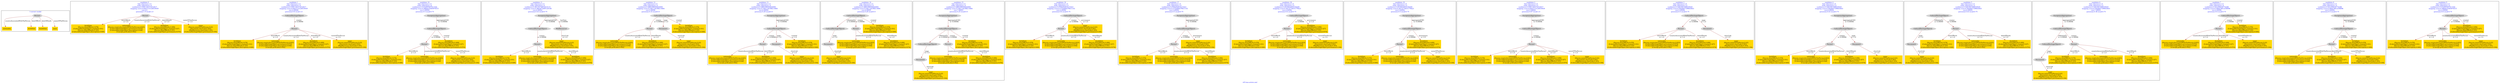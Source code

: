 digraph n0 {
fontcolor="blue"
remincross="true"
label="s03-ima-artists.xml"
subgraph cluster_0 {
label="1-correct model"
n2[style="filled",color="white",fillcolor="lightgray",label="Person1"];
n3[shape="plaintext",style="filled",fillcolor="gold",label="nationality"];
n4[shape="plaintext",style="filled",fillcolor="gold",label="birthDate"];
n5[shape="plaintext",style="filled",fillcolor="gold",label="deathDate"];
n6[shape="plaintext",style="filled",fillcolor="gold",label="name"];
}
subgraph cluster_1 {
label="candidate 0\nlink coherence:1.0\nnode coherence:1.0\nconfidence:0.5581145372032817\nmapping score:0.6443715124010939\ncost:4.0\n-precision:1.0-recall:1.0"
n8[style="filled",color="white",fillcolor="lightgray",label="Person1"];
n9[shape="plaintext",style="filled",fillcolor="gold",label="birthDate\n[Person,dateOfBirth,0.478]\n[CulturalHeritageObject,created,0.331]\n[Person,dateOfDeath,0.143]\n[CulturalHeritageObject,description,0.049]"];
n10[shape="plaintext",style="filled",fillcolor="gold",label="nationality\n[Person,countryAssociatedWithThePerson,0.825]\n[CulturalHeritageObject,provenance,0.074]\n[CulturalHeritageObject,description,0.058]\n[Concept,prefLabel,0.042]"];
n11[shape="plaintext",style="filled",fillcolor="gold",label="deathDate\n[Person,dateOfDeath,0.499]\n[CulturalHeritageObject,created,0.327]\n[Person,dateOfBirth,0.101]\n[CulturalHeritageObject,provenance,0.074]"];
n12[shape="plaintext",style="filled",fillcolor="gold",label="name\n[Person,nameOfThePerson,0.43]\n[Document,classLink,0.303]\n[WebResource,classLink,0.163]\n[CulturalHeritageObject,provenance,0.104]"];
}
subgraph cluster_2 {
label="candidate 1\nlink coherence:1.0\nnode coherence:1.0\nconfidence:0.5581145372032817\nmapping score:0.6443715124010939\ncost:4.99996\n-precision:0.8-recall:1.0"
n14[style="filled",color="white",fillcolor="lightgray",label="CulturalHeritageObject1"];
n15[style="filled",color="white",fillcolor="lightgray",label="Person1"];
n16[shape="plaintext",style="filled",fillcolor="gold",label="birthDate\n[Person,dateOfBirth,0.478]\n[CulturalHeritageObject,created,0.331]\n[Person,dateOfDeath,0.143]\n[CulturalHeritageObject,description,0.049]"];
n17[shape="plaintext",style="filled",fillcolor="gold",label="nationality\n[Person,countryAssociatedWithThePerson,0.825]\n[CulturalHeritageObject,provenance,0.074]\n[CulturalHeritageObject,description,0.058]\n[Concept,prefLabel,0.042]"];
n18[shape="plaintext",style="filled",fillcolor="gold",label="deathDate\n[Person,dateOfDeath,0.499]\n[CulturalHeritageObject,created,0.327]\n[Person,dateOfBirth,0.101]\n[CulturalHeritageObject,provenance,0.074]"];
n19[shape="plaintext",style="filled",fillcolor="gold",label="name\n[Person,nameOfThePerson,0.43]\n[Document,classLink,0.303]\n[WebResource,classLink,0.163]\n[CulturalHeritageObject,provenance,0.104]"];
}
subgraph cluster_3 {
label="candidate 10\nlink coherence:1.0\nnode coherence:1.0\nconfidence:0.5152097697911544\nmapping score:0.5884032565970515\ncost:5.99994\n-precision:0.5-recall:0.75"
n21[style="filled",color="white",fillcolor="lightgray",label="CulturalHeritageObject1"];
n22[style="filled",color="white",fillcolor="lightgray",label="Person1"];
n23[style="filled",color="white",fillcolor="lightgray",label="EuropeanaAggregation1"];
n24[shape="plaintext",style="filled",fillcolor="gold",label="birthDate\n[Person,dateOfBirth,0.478]\n[CulturalHeritageObject,created,0.331]\n[Person,dateOfDeath,0.143]\n[CulturalHeritageObject,description,0.049]"];
n25[shape="plaintext",style="filled",fillcolor="gold",label="deathDate\n[Person,dateOfDeath,0.499]\n[CulturalHeritageObject,created,0.327]\n[Person,dateOfBirth,0.101]\n[CulturalHeritageObject,provenance,0.074]"];
n26[shape="plaintext",style="filled",fillcolor="gold",label="nationality\n[Person,countryAssociatedWithThePerson,0.825]\n[CulturalHeritageObject,provenance,0.074]\n[CulturalHeritageObject,description,0.058]\n[Concept,prefLabel,0.042]"];
n27[shape="plaintext",style="filled",fillcolor="gold",label="name\n[Person,nameOfThePerson,0.43]\n[Document,classLink,0.303]\n[WebResource,classLink,0.163]\n[CulturalHeritageObject,provenance,0.104]"];
}
subgraph cluster_4 {
label="candidate 11\nlink coherence:1.0\nnode coherence:1.0\nconfidence:0.49119174853610115\nmapping score:0.5803972495120338\ncost:6.99992\n-precision:0.43-recall:0.75"
n29[style="filled",color="white",fillcolor="lightgray",label="CulturalHeritageObject1"];
n30[style="filled",color="white",fillcolor="lightgray",label="Person1"];
n31[style="filled",color="white",fillcolor="lightgray",label="EuropeanaAggregation1"];
n32[style="filled",color="white",fillcolor="lightgray",label="WebResource1"];
n33[shape="plaintext",style="filled",fillcolor="gold",label="birthDate\n[Person,dateOfBirth,0.478]\n[CulturalHeritageObject,created,0.331]\n[Person,dateOfDeath,0.143]\n[CulturalHeritageObject,description,0.049]"];
n34[shape="plaintext",style="filled",fillcolor="gold",label="name\n[Person,nameOfThePerson,0.43]\n[Document,classLink,0.303]\n[WebResource,classLink,0.163]\n[CulturalHeritageObject,provenance,0.104]"];
n35[shape="plaintext",style="filled",fillcolor="gold",label="nationality\n[Person,countryAssociatedWithThePerson,0.825]\n[CulturalHeritageObject,provenance,0.074]\n[CulturalHeritageObject,description,0.058]\n[Concept,prefLabel,0.042]"];
n36[shape="plaintext",style="filled",fillcolor="gold",label="deathDate\n[Person,dateOfDeath,0.499]\n[CulturalHeritageObject,created,0.327]\n[Person,dateOfBirth,0.101]\n[CulturalHeritageObject,provenance,0.074]"];
}
subgraph cluster_5 {
label="candidate 12\nlink coherence:1.0\nnode coherence:1.0\nconfidence:0.4893390594640991\nmapping score:0.5381130198213664\ncost:5.99996\n-precision:0.33-recall:0.5"
n38[style="filled",color="white",fillcolor="lightgray",label="CulturalHeritageObject1"];
n39[style="filled",color="white",fillcolor="lightgray",label="Person1"];
n40[style="filled",color="white",fillcolor="lightgray",label="Document1"];
n41[shape="plaintext",style="filled",fillcolor="gold",label="birthDate\n[Person,dateOfBirth,0.478]\n[CulturalHeritageObject,created,0.331]\n[Person,dateOfDeath,0.143]\n[CulturalHeritageObject,description,0.049]"];
n42[shape="plaintext",style="filled",fillcolor="gold",label="nationality\n[Person,countryAssociatedWithThePerson,0.825]\n[CulturalHeritageObject,provenance,0.074]\n[CulturalHeritageObject,description,0.058]\n[Concept,prefLabel,0.042]"];
n43[shape="plaintext",style="filled",fillcolor="gold",label="deathDate\n[Person,dateOfDeath,0.499]\n[CulturalHeritageObject,created,0.327]\n[Person,dateOfBirth,0.101]\n[CulturalHeritageObject,provenance,0.074]"];
n44[shape="plaintext",style="filled",fillcolor="gold",label="name\n[Person,nameOfThePerson,0.43]\n[Document,classLink,0.303]\n[WebResource,classLink,0.163]\n[CulturalHeritageObject,provenance,0.104]"];
}
subgraph cluster_6 {
label="candidate 13\nlink coherence:1.0\nnode coherence:1.0\nconfidence:0.4893390594640991\nmapping score:0.5381130198213664\ncost:6.99994\n-precision:0.29-recall:0.5"
n46[style="filled",color="white",fillcolor="lightgray",label="CulturalHeritageObject1"];
n47[style="filled",color="white",fillcolor="lightgray",label="Person1"];
n48[style="filled",color="white",fillcolor="lightgray",label="Document1"];
n49[style="filled",color="white",fillcolor="lightgray",label="EuropeanaAggregation1"];
n50[shape="plaintext",style="filled",fillcolor="gold",label="birthDate\n[Person,dateOfBirth,0.478]\n[CulturalHeritageObject,created,0.331]\n[Person,dateOfDeath,0.143]\n[CulturalHeritageObject,description,0.049]"];
n51[shape="plaintext",style="filled",fillcolor="gold",label="nationality\n[Person,countryAssociatedWithThePerson,0.825]\n[CulturalHeritageObject,provenance,0.074]\n[CulturalHeritageObject,description,0.058]\n[Concept,prefLabel,0.042]"];
n52[shape="plaintext",style="filled",fillcolor="gold",label="deathDate\n[Person,dateOfDeath,0.499]\n[CulturalHeritageObject,created,0.327]\n[Person,dateOfBirth,0.101]\n[CulturalHeritageObject,provenance,0.074]"];
n53[shape="plaintext",style="filled",fillcolor="gold",label="name\n[Person,nameOfThePerson,0.43]\n[Document,classLink,0.303]\n[WebResource,classLink,0.163]\n[CulturalHeritageObject,provenance,0.104]"];
}
subgraph cluster_7 {
label="candidate 14\nlink coherence:1.0\nnode coherence:1.0\nconfidence:0.4893390594640991\nmapping score:0.5381130198213664\ncost:6.99995\n-precision:0.29-recall:0.5"
n55[style="filled",color="white",fillcolor="lightgray",label="CulturalHeritageObject1"];
n56[style="filled",color="white",fillcolor="lightgray",label="CulturalHeritageObject2"];
n57[style="filled",color="white",fillcolor="lightgray",label="Person1"];
n58[style="filled",color="white",fillcolor="lightgray",label="Document2"];
n59[shape="plaintext",style="filled",fillcolor="gold",label="birthDate\n[Person,dateOfBirth,0.478]\n[CulturalHeritageObject,created,0.331]\n[Person,dateOfDeath,0.143]\n[CulturalHeritageObject,description,0.049]"];
n60[shape="plaintext",style="filled",fillcolor="gold",label="nationality\n[Person,countryAssociatedWithThePerson,0.825]\n[CulturalHeritageObject,provenance,0.074]\n[CulturalHeritageObject,description,0.058]\n[Concept,prefLabel,0.042]"];
n61[shape="plaintext",style="filled",fillcolor="gold",label="name\n[Person,nameOfThePerson,0.43]\n[Document,classLink,0.303]\n[WebResource,classLink,0.163]\n[CulturalHeritageObject,provenance,0.104]"];
n62[shape="plaintext",style="filled",fillcolor="gold",label="deathDate\n[Person,dateOfDeath,0.499]\n[CulturalHeritageObject,created,0.327]\n[Person,dateOfBirth,0.101]\n[CulturalHeritageObject,provenance,0.074]"];
}
subgraph cluster_8 {
label="candidate 15\nlink coherence:1.0\nnode coherence:1.0\nconfidence:0.4893390594640991\nmapping score:0.5381130198213664\ncost:7.99993\n-precision:0.25-recall:0.5"
n64[style="filled",color="white",fillcolor="lightgray",label="CulturalHeritageObject1"];
n65[style="filled",color="white",fillcolor="lightgray",label="CulturalHeritageObject2"];
n66[style="filled",color="white",fillcolor="lightgray",label="Person1"];
n67[style="filled",color="white",fillcolor="lightgray",label="Document2"];
n68[style="filled",color="white",fillcolor="lightgray",label="EuropeanaAggregation1"];
n69[shape="plaintext",style="filled",fillcolor="gold",label="birthDate\n[Person,dateOfBirth,0.478]\n[CulturalHeritageObject,created,0.331]\n[Person,dateOfDeath,0.143]\n[CulturalHeritageObject,description,0.049]"];
n70[shape="plaintext",style="filled",fillcolor="gold",label="nationality\n[Person,countryAssociatedWithThePerson,0.825]\n[CulturalHeritageObject,provenance,0.074]\n[CulturalHeritageObject,description,0.058]\n[Concept,prefLabel,0.042]"];
n71[shape="plaintext",style="filled",fillcolor="gold",label="name\n[Person,nameOfThePerson,0.43]\n[Document,classLink,0.303]\n[WebResource,classLink,0.163]\n[CulturalHeritageObject,provenance,0.104]"];
n72[shape="plaintext",style="filled",fillcolor="gold",label="deathDate\n[Person,dateOfDeath,0.499]\n[CulturalHeritageObject,created,0.327]\n[Person,dateOfBirth,0.101]\n[CulturalHeritageObject,provenance,0.074]"];
}
subgraph cluster_9 {
label="candidate 16\nlink coherence:1.0\nnode coherence:1.0\nconfidence:0.4765252835233421\nmapping score:0.5755084278411141\ncost:4.99996\n-precision:0.6-recall:0.75"
n74[style="filled",color="white",fillcolor="lightgray",label="CulturalHeritageObject1"];
n75[style="filled",color="white",fillcolor="lightgray",label="Person1"];
n76[shape="plaintext",style="filled",fillcolor="gold",label="birthDate\n[Person,dateOfBirth,0.478]\n[CulturalHeritageObject,created,0.331]\n[Person,dateOfDeath,0.143]\n[CulturalHeritageObject,description,0.049]"];
n77[shape="plaintext",style="filled",fillcolor="gold",label="name\n[Person,nameOfThePerson,0.43]\n[Document,classLink,0.303]\n[WebResource,classLink,0.163]\n[CulturalHeritageObject,provenance,0.104]"];
n78[shape="plaintext",style="filled",fillcolor="gold",label="nationality\n[Person,countryAssociatedWithThePerson,0.825]\n[CulturalHeritageObject,provenance,0.074]\n[CulturalHeritageObject,description,0.058]\n[Concept,prefLabel,0.042]"];
n79[shape="plaintext",style="filled",fillcolor="gold",label="deathDate\n[Person,dateOfDeath,0.499]\n[CulturalHeritageObject,created,0.327]\n[Person,dateOfBirth,0.101]\n[CulturalHeritageObject,provenance,0.074]"];
}
subgraph cluster_10 {
label="candidate 17\nlink coherence:1.0\nnode coherence:1.0\nconfidence:0.4765252835233421\nmapping score:0.5755084278411141\ncost:5.99994\n-precision:0.5-recall:0.75"
n81[style="filled",color="white",fillcolor="lightgray",label="CulturalHeritageObject1"];
n82[style="filled",color="white",fillcolor="lightgray",label="Person1"];
n83[style="filled",color="white",fillcolor="lightgray",label="EuropeanaAggregation1"];
n84[shape="plaintext",style="filled",fillcolor="gold",label="birthDate\n[Person,dateOfBirth,0.478]\n[CulturalHeritageObject,created,0.331]\n[Person,dateOfDeath,0.143]\n[CulturalHeritageObject,description,0.049]"];
n85[shape="plaintext",style="filled",fillcolor="gold",label="name\n[Person,nameOfThePerson,0.43]\n[Document,classLink,0.303]\n[WebResource,classLink,0.163]\n[CulturalHeritageObject,provenance,0.104]"];
n86[shape="plaintext",style="filled",fillcolor="gold",label="nationality\n[Person,countryAssociatedWithThePerson,0.825]\n[CulturalHeritageObject,provenance,0.074]\n[CulturalHeritageObject,description,0.058]\n[Concept,prefLabel,0.042]"];
n87[shape="plaintext",style="filled",fillcolor="gold",label="deathDate\n[Person,dateOfDeath,0.499]\n[CulturalHeritageObject,created,0.327]\n[Person,dateOfBirth,0.101]\n[CulturalHeritageObject,provenance,0.074]"];
}
subgraph cluster_11 {
label="candidate 18\nlink coherence:1.0\nnode coherence:1.0\nconfidence:0.4519522093538269\nmapping score:0.5673174031179423\ncost:4.99996\n-precision:0.6-recall:0.75"
n89[style="filled",color="white",fillcolor="lightgray",label="CulturalHeritageObject1"];
n90[style="filled",color="white",fillcolor="lightgray",label="Person1"];
n91[shape="plaintext",style="filled",fillcolor="gold",label="birthDate\n[Person,dateOfBirth,0.478]\n[CulturalHeritageObject,created,0.331]\n[Person,dateOfDeath,0.143]\n[CulturalHeritageObject,description,0.049]"];
n92[shape="plaintext",style="filled",fillcolor="gold",label="deathDate\n[Person,dateOfDeath,0.499]\n[CulturalHeritageObject,created,0.327]\n[Person,dateOfBirth,0.101]\n[CulturalHeritageObject,provenance,0.074]"];
n93[shape="plaintext",style="filled",fillcolor="gold",label="nationality\n[Person,countryAssociatedWithThePerson,0.825]\n[CulturalHeritageObject,provenance,0.074]\n[CulturalHeritageObject,description,0.058]\n[Concept,prefLabel,0.042]"];
n94[shape="plaintext",style="filled",fillcolor="gold",label="name\n[Person,nameOfThePerson,0.43]\n[Document,classLink,0.303]\n[WebResource,classLink,0.163]\n[CulturalHeritageObject,provenance,0.104]"];
}
subgraph cluster_12 {
label="candidate 19\nlink coherence:1.0\nnode coherence:1.0\nconfidence:0.4519522093538269\nmapping score:0.5673174031179423\ncost:5.99994\n-precision:0.5-recall:0.75"
n96[style="filled",color="white",fillcolor="lightgray",label="CulturalHeritageObject1"];
n97[style="filled",color="white",fillcolor="lightgray",label="Person1"];
n98[style="filled",color="white",fillcolor="lightgray",label="EuropeanaAggregation1"];
n99[shape="plaintext",style="filled",fillcolor="gold",label="birthDate\n[Person,dateOfBirth,0.478]\n[CulturalHeritageObject,created,0.331]\n[Person,dateOfDeath,0.143]\n[CulturalHeritageObject,description,0.049]"];
n100[shape="plaintext",style="filled",fillcolor="gold",label="deathDate\n[Person,dateOfDeath,0.499]\n[CulturalHeritageObject,created,0.327]\n[Person,dateOfBirth,0.101]\n[CulturalHeritageObject,provenance,0.074]"];
n101[shape="plaintext",style="filled",fillcolor="gold",label="nationality\n[Person,countryAssociatedWithThePerson,0.825]\n[CulturalHeritageObject,provenance,0.074]\n[CulturalHeritageObject,description,0.058]\n[Concept,prefLabel,0.042]"];
n102[shape="plaintext",style="filled",fillcolor="gold",label="name\n[Person,nameOfThePerson,0.43]\n[Document,classLink,0.303]\n[WebResource,classLink,0.163]\n[CulturalHeritageObject,provenance,0.104]"];
}
subgraph cluster_13 {
label="candidate 2\nlink coherence:1.0\nnode coherence:1.0\nconfidence:0.5581145372032817\nmapping score:0.6443715124010939\ncost:5.99994\n-precision:0.67-recall:1.0"
n104[style="filled",color="white",fillcolor="lightgray",label="CulturalHeritageObject1"];
n105[style="filled",color="white",fillcolor="lightgray",label="Person1"];
n106[style="filled",color="white",fillcolor="lightgray",label="EuropeanaAggregation1"];
n107[shape="plaintext",style="filled",fillcolor="gold",label="birthDate\n[Person,dateOfBirth,0.478]\n[CulturalHeritageObject,created,0.331]\n[Person,dateOfDeath,0.143]\n[CulturalHeritageObject,description,0.049]"];
n108[shape="plaintext",style="filled",fillcolor="gold",label="nationality\n[Person,countryAssociatedWithThePerson,0.825]\n[CulturalHeritageObject,provenance,0.074]\n[CulturalHeritageObject,description,0.058]\n[Concept,prefLabel,0.042]"];
n109[shape="plaintext",style="filled",fillcolor="gold",label="deathDate\n[Person,dateOfDeath,0.499]\n[CulturalHeritageObject,created,0.327]\n[Person,dateOfBirth,0.101]\n[CulturalHeritageObject,provenance,0.074]"];
n110[shape="plaintext",style="filled",fillcolor="gold",label="name\n[Person,nameOfThePerson,0.43]\n[Document,classLink,0.303]\n[WebResource,classLink,0.163]\n[CulturalHeritageObject,provenance,0.104]"];
}
subgraph cluster_14 {
label="candidate 3\nlink coherence:1.0\nnode coherence:1.0\nconfidence:0.5261941598930929\nmapping score:0.5920647199643643\ncost:5.99996\n-precision:0.5-recall:0.75"
n112[style="filled",color="white",fillcolor="lightgray",label="CulturalHeritageObject1"];
n113[style="filled",color="white",fillcolor="lightgray",label="Person1"];
n114[style="filled",color="white",fillcolor="lightgray",label="Document1"];
n115[shape="plaintext",style="filled",fillcolor="gold",label="birthDate\n[Person,dateOfBirth,0.478]\n[CulturalHeritageObject,created,0.331]\n[Person,dateOfDeath,0.143]\n[CulturalHeritageObject,description,0.049]"];
n116[shape="plaintext",style="filled",fillcolor="gold",label="nationality\n[Person,countryAssociatedWithThePerson,0.825]\n[CulturalHeritageObject,provenance,0.074]\n[CulturalHeritageObject,description,0.058]\n[Concept,prefLabel,0.042]"];
n117[shape="plaintext",style="filled",fillcolor="gold",label="deathDate\n[Person,dateOfDeath,0.499]\n[CulturalHeritageObject,created,0.327]\n[Person,dateOfBirth,0.101]\n[CulturalHeritageObject,provenance,0.074]"];
n118[shape="plaintext",style="filled",fillcolor="gold",label="name\n[Person,nameOfThePerson,0.43]\n[Document,classLink,0.303]\n[WebResource,classLink,0.163]\n[CulturalHeritageObject,provenance,0.104]"];
}
subgraph cluster_15 {
label="candidate 4\nlink coherence:1.0\nnode coherence:1.0\nconfidence:0.5261941598930929\nmapping score:0.5920647199643643\ncost:6.99994\n-precision:0.43-recall:0.75"
n120[style="filled",color="white",fillcolor="lightgray",label="CulturalHeritageObject1"];
n121[style="filled",color="white",fillcolor="lightgray",label="Person1"];
n122[style="filled",color="white",fillcolor="lightgray",label="Document1"];
n123[style="filled",color="white",fillcolor="lightgray",label="EuropeanaAggregation1"];
n124[shape="plaintext",style="filled",fillcolor="gold",label="birthDate\n[Person,dateOfBirth,0.478]\n[CulturalHeritageObject,created,0.331]\n[Person,dateOfDeath,0.143]\n[CulturalHeritageObject,description,0.049]"];
n125[shape="plaintext",style="filled",fillcolor="gold",label="nationality\n[Person,countryAssociatedWithThePerson,0.825]\n[CulturalHeritageObject,provenance,0.074]\n[CulturalHeritageObject,description,0.058]\n[Concept,prefLabel,0.042]"];
n126[shape="plaintext",style="filled",fillcolor="gold",label="deathDate\n[Person,dateOfDeath,0.499]\n[CulturalHeritageObject,created,0.327]\n[Person,dateOfBirth,0.101]\n[CulturalHeritageObject,provenance,0.074]"];
n127[shape="plaintext",style="filled",fillcolor="gold",label="name\n[Person,nameOfThePerson,0.43]\n[Document,classLink,0.303]\n[WebResource,classLink,0.163]\n[CulturalHeritageObject,provenance,0.104]"];
}
subgraph cluster_16 {
label="candidate 5\nlink coherence:1.0\nnode coherence:1.0\nconfidence:0.5261941598930929\nmapping score:0.5920647199643643\ncost:6.99995\n-precision:0.43-recall:0.75"
n129[style="filled",color="white",fillcolor="lightgray",label="CulturalHeritageObject1"];
n130[style="filled",color="white",fillcolor="lightgray",label="CulturalHeritageObject2"];
n131[style="filled",color="white",fillcolor="lightgray",label="Person1"];
n132[style="filled",color="white",fillcolor="lightgray",label="Document2"];
n133[shape="plaintext",style="filled",fillcolor="gold",label="birthDate\n[Person,dateOfBirth,0.478]\n[CulturalHeritageObject,created,0.331]\n[Person,dateOfDeath,0.143]\n[CulturalHeritageObject,description,0.049]"];
n134[shape="plaintext",style="filled",fillcolor="gold",label="nationality\n[Person,countryAssociatedWithThePerson,0.825]\n[CulturalHeritageObject,provenance,0.074]\n[CulturalHeritageObject,description,0.058]\n[Concept,prefLabel,0.042]"];
n135[shape="plaintext",style="filled",fillcolor="gold",label="name\n[Person,nameOfThePerson,0.43]\n[Document,classLink,0.303]\n[WebResource,classLink,0.163]\n[CulturalHeritageObject,provenance,0.104]"];
n136[shape="plaintext",style="filled",fillcolor="gold",label="deathDate\n[Person,dateOfDeath,0.499]\n[CulturalHeritageObject,created,0.327]\n[Person,dateOfBirth,0.101]\n[CulturalHeritageObject,provenance,0.074]"];
}
subgraph cluster_17 {
label="candidate 6\nlink coherence:1.0\nnode coherence:1.0\nconfidence:0.5261941598930929\nmapping score:0.5920647199643643\ncost:7.99993\n-precision:0.38-recall:0.75"
n138[style="filled",color="white",fillcolor="lightgray",label="CulturalHeritageObject1"];
n139[style="filled",color="white",fillcolor="lightgray",label="CulturalHeritageObject2"];
n140[style="filled",color="white",fillcolor="lightgray",label="Person1"];
n141[style="filled",color="white",fillcolor="lightgray",label="Document2"];
n142[style="filled",color="white",fillcolor="lightgray",label="EuropeanaAggregation1"];
n143[shape="plaintext",style="filled",fillcolor="gold",label="birthDate\n[Person,dateOfBirth,0.478]\n[CulturalHeritageObject,created,0.331]\n[Person,dateOfDeath,0.143]\n[CulturalHeritageObject,description,0.049]"];
n144[shape="plaintext",style="filled",fillcolor="gold",label="nationality\n[Person,countryAssociatedWithThePerson,0.825]\n[CulturalHeritageObject,provenance,0.074]\n[CulturalHeritageObject,description,0.058]\n[Concept,prefLabel,0.042]"];
n145[shape="plaintext",style="filled",fillcolor="gold",label="name\n[Person,nameOfThePerson,0.43]\n[Document,classLink,0.303]\n[WebResource,classLink,0.163]\n[CulturalHeritageObject,provenance,0.104]"];
n146[shape="plaintext",style="filled",fillcolor="gold",label="deathDate\n[Person,dateOfDeath,0.499]\n[CulturalHeritageObject,created,0.327]\n[Person,dateOfBirth,0.101]\n[CulturalHeritageObject,provenance,0.074]"];
}
subgraph cluster_18 {
label="candidate 7\nlink coherence:1.0\nnode coherence:1.0\nconfidence:0.521259436774288\nmapping score:0.590419812258096\ncost:4.99996\n-precision:0.6-recall:0.75"
n148[style="filled",color="white",fillcolor="lightgray",label="CulturalHeritageObject1"];
n149[style="filled",color="white",fillcolor="lightgray",label="Person1"];
n150[shape="plaintext",style="filled",fillcolor="gold",label="birthDate\n[Person,dateOfBirth,0.478]\n[CulturalHeritageObject,created,0.331]\n[Person,dateOfDeath,0.143]\n[CulturalHeritageObject,description,0.049]"];
n151[shape="plaintext",style="filled",fillcolor="gold",label="nationality\n[Person,countryAssociatedWithThePerson,0.825]\n[CulturalHeritageObject,provenance,0.074]\n[CulturalHeritageObject,description,0.058]\n[Concept,prefLabel,0.042]"];
n152[shape="plaintext",style="filled",fillcolor="gold",label="deathDate\n[Person,dateOfDeath,0.499]\n[CulturalHeritageObject,created,0.327]\n[Person,dateOfBirth,0.101]\n[CulturalHeritageObject,provenance,0.074]"];
n153[shape="plaintext",style="filled",fillcolor="gold",label="name\n[Person,nameOfThePerson,0.43]\n[Document,classLink,0.303]\n[WebResource,classLink,0.163]\n[CulturalHeritageObject,provenance,0.104]"];
}
subgraph cluster_19 {
label="candidate 8\nlink coherence:1.0\nnode coherence:1.0\nconfidence:0.521259436774288\nmapping score:0.590419812258096\ncost:5.99994\n-precision:0.5-recall:0.75"
n155[style="filled",color="white",fillcolor="lightgray",label="CulturalHeritageObject1"];
n156[style="filled",color="white",fillcolor="lightgray",label="Person1"];
n157[style="filled",color="white",fillcolor="lightgray",label="EuropeanaAggregation1"];
n158[shape="plaintext",style="filled",fillcolor="gold",label="birthDate\n[Person,dateOfBirth,0.478]\n[CulturalHeritageObject,created,0.331]\n[Person,dateOfDeath,0.143]\n[CulturalHeritageObject,description,0.049]"];
n159[shape="plaintext",style="filled",fillcolor="gold",label="nationality\n[Person,countryAssociatedWithThePerson,0.825]\n[CulturalHeritageObject,provenance,0.074]\n[CulturalHeritageObject,description,0.058]\n[Concept,prefLabel,0.042]"];
n160[shape="plaintext",style="filled",fillcolor="gold",label="deathDate\n[Person,dateOfDeath,0.499]\n[CulturalHeritageObject,created,0.327]\n[Person,dateOfBirth,0.101]\n[CulturalHeritageObject,provenance,0.074]"];
n161[shape="plaintext",style="filled",fillcolor="gold",label="name\n[Person,nameOfThePerson,0.43]\n[Document,classLink,0.303]\n[WebResource,classLink,0.163]\n[CulturalHeritageObject,provenance,0.104]"];
}
subgraph cluster_20 {
label="candidate 9\nlink coherence:1.0\nnode coherence:1.0\nconfidence:0.5152097697911544\nmapping score:0.5884032565970515\ncost:4.99996\n-precision:0.6-recall:0.75"
n163[style="filled",color="white",fillcolor="lightgray",label="CulturalHeritageObject1"];
n164[style="filled",color="white",fillcolor="lightgray",label="Person1"];
n165[shape="plaintext",style="filled",fillcolor="gold",label="birthDate\n[Person,dateOfBirth,0.478]\n[CulturalHeritageObject,created,0.331]\n[Person,dateOfDeath,0.143]\n[CulturalHeritageObject,description,0.049]"];
n166[shape="plaintext",style="filled",fillcolor="gold",label="deathDate\n[Person,dateOfDeath,0.499]\n[CulturalHeritageObject,created,0.327]\n[Person,dateOfBirth,0.101]\n[CulturalHeritageObject,provenance,0.074]"];
n167[shape="plaintext",style="filled",fillcolor="gold",label="nationality\n[Person,countryAssociatedWithThePerson,0.825]\n[CulturalHeritageObject,provenance,0.074]\n[CulturalHeritageObject,description,0.058]\n[Concept,prefLabel,0.042]"];
n168[shape="plaintext",style="filled",fillcolor="gold",label="name\n[Person,nameOfThePerson,0.43]\n[Document,classLink,0.303]\n[WebResource,classLink,0.163]\n[CulturalHeritageObject,provenance,0.104]"];
}
n2 -> n3[color="brown",fontcolor="black",label="countryAssociatedWithThePerson"]
n2 -> n4[color="brown",fontcolor="black",label="dateOfBirth"]
n2 -> n5[color="brown",fontcolor="black",label="dateOfDeath"]
n2 -> n6[color="brown",fontcolor="black",label="nameOfThePerson"]
n8 -> n9[color="brown",fontcolor="black",label="dateOfBirth\nw=1.0"]
n8 -> n10[color="brown",fontcolor="black",label="countryAssociatedWithThePerson\nw=1.0"]
n8 -> n11[color="brown",fontcolor="black",label="dateOfDeath\nw=1.0"]
n8 -> n12[color="brown",fontcolor="black",label="nameOfThePerson\nw=1.0"]
n14 -> n15[color="brown",fontcolor="black",label="creator\nw=0.99996"]
n15 -> n16[color="brown",fontcolor="black",label="dateOfBirth\nw=1.0"]
n15 -> n17[color="brown",fontcolor="black",label="countryAssociatedWithThePerson\nw=1.0"]
n15 -> n18[color="brown",fontcolor="black",label="dateOfDeath\nw=1.0"]
n15 -> n19[color="brown",fontcolor="black",label="nameOfThePerson\nw=1.0"]
n21 -> n22[color="brown",fontcolor="black",label="creator\nw=0.99996"]
n23 -> n21[color="brown",fontcolor="black",label="aggregatedCHO\nw=0.99998"]
n22 -> n24[color="brown",fontcolor="black",label="dateOfBirth\nw=1.0"]
n21 -> n25[color="brown",fontcolor="black",label="created\nw=1.0"]
n22 -> n26[color="brown",fontcolor="black",label="countryAssociatedWithThePerson\nw=1.0"]
n22 -> n27[color="brown",fontcolor="black",label="nameOfThePerson\nw=1.0"]
n29 -> n30[color="brown",fontcolor="black",label="creator\nw=0.99996"]
n31 -> n29[color="brown",fontcolor="black",label="aggregatedCHO\nw=0.99998"]
n31 -> n32[color="brown",fontcolor="black",label="hasView\nw=0.99998"]
n30 -> n33[color="brown",fontcolor="black",label="dateOfBirth\nw=1.0"]
n32 -> n34[color="brown",fontcolor="black",label="classLink\nw=1.0"]
n30 -> n35[color="brown",fontcolor="black",label="countryAssociatedWithThePerson\nw=1.0"]
n30 -> n36[color="brown",fontcolor="black",label="dateOfDeath\nw=1.0"]
n38 -> n39[color="brown",fontcolor="black",label="creator\nw=0.99996"]
n38 -> n40[color="brown",fontcolor="black",label="page\nw=1.0"]
n38 -> n41[color="brown",fontcolor="black",label="created\nw=1.0"]
n39 -> n42[color="brown",fontcolor="black",label="countryAssociatedWithThePerson\nw=1.0"]
n39 -> n43[color="brown",fontcolor="black",label="dateOfDeath\nw=1.0"]
n40 -> n44[color="brown",fontcolor="black",label="classLink\nw=1.0"]
n46 -> n47[color="brown",fontcolor="black",label="creator\nw=0.99996"]
n46 -> n48[color="brown",fontcolor="black",label="page\nw=1.0"]
n49 -> n46[color="brown",fontcolor="black",label="aggregatedCHO\nw=0.99998"]
n46 -> n50[color="brown",fontcolor="black",label="created\nw=1.0"]
n47 -> n51[color="brown",fontcolor="black",label="countryAssociatedWithThePerson\nw=1.0"]
n47 -> n52[color="brown",fontcolor="black",label="dateOfDeath\nw=1.0"]
n48 -> n53[color="brown",fontcolor="black",label="classLink\nw=1.0"]
n55 -> n56[color="brown",fontcolor="black",label="isRelatedTo\nw=0.99999"]
n55 -> n57[color="brown",fontcolor="black",label="creator\nw=0.99996"]
n56 -> n58[color="brown",fontcolor="black",label="page\nw=1.0"]
n55 -> n59[color="brown",fontcolor="black",label="created\nw=1.0"]
n57 -> n60[color="brown",fontcolor="black",label="countryAssociatedWithThePerson\nw=1.0"]
n58 -> n61[color="brown",fontcolor="black",label="classLink\nw=1.0"]
n57 -> n62[color="brown",fontcolor="black",label="dateOfDeath\nw=1.0"]
n64 -> n65[color="brown",fontcolor="black",label="isRelatedTo\nw=0.99999"]
n64 -> n66[color="brown",fontcolor="black",label="creator\nw=0.99996"]
n65 -> n67[color="brown",fontcolor="black",label="page\nw=1.0"]
n68 -> n64[color="brown",fontcolor="black",label="aggregatedCHO\nw=0.99998"]
n64 -> n69[color="brown",fontcolor="black",label="created\nw=1.0"]
n66 -> n70[color="brown",fontcolor="black",label="countryAssociatedWithThePerson\nw=1.0"]
n67 -> n71[color="brown",fontcolor="black",label="classLink\nw=1.0"]
n66 -> n72[color="brown",fontcolor="black",label="dateOfDeath\nw=1.0"]
n74 -> n75[color="brown",fontcolor="black",label="creator\nw=0.99996"]
n75 -> n76[color="brown",fontcolor="black",label="dateOfBirth\nw=1.0"]
n74 -> n77[color="brown",fontcolor="black",label="provenance\nw=1.0"]
n75 -> n78[color="brown",fontcolor="black",label="countryAssociatedWithThePerson\nw=1.0"]
n75 -> n79[color="brown",fontcolor="black",label="dateOfDeath\nw=1.0"]
n81 -> n82[color="brown",fontcolor="black",label="creator\nw=0.99996"]
n83 -> n81[color="brown",fontcolor="black",label="aggregatedCHO\nw=0.99998"]
n82 -> n84[color="brown",fontcolor="black",label="dateOfBirth\nw=1.0"]
n81 -> n85[color="brown",fontcolor="black",label="provenance\nw=1.0"]
n82 -> n86[color="brown",fontcolor="black",label="countryAssociatedWithThePerson\nw=1.0"]
n82 -> n87[color="brown",fontcolor="black",label="dateOfDeath\nw=1.0"]
n89 -> n90[color="brown",fontcolor="black",label="creator\nw=0.99996"]
n90 -> n91[color="brown",fontcolor="black",label="dateOfBirth\nw=1.0"]
n89 -> n92[color="brown",fontcolor="black",label="provenance\nw=1.0"]
n90 -> n93[color="brown",fontcolor="black",label="countryAssociatedWithThePerson\nw=1.0"]
n90 -> n94[color="brown",fontcolor="black",label="nameOfThePerson\nw=1.0"]
n96 -> n97[color="brown",fontcolor="black",label="creator\nw=0.99996"]
n98 -> n96[color="brown",fontcolor="black",label="aggregatedCHO\nw=0.99998"]
n97 -> n99[color="brown",fontcolor="black",label="dateOfBirth\nw=1.0"]
n96 -> n100[color="brown",fontcolor="black",label="provenance\nw=1.0"]
n97 -> n101[color="brown",fontcolor="black",label="countryAssociatedWithThePerson\nw=1.0"]
n97 -> n102[color="brown",fontcolor="black",label="nameOfThePerson\nw=1.0"]
n104 -> n105[color="brown",fontcolor="black",label="creator\nw=0.99996"]
n106 -> n104[color="brown",fontcolor="black",label="aggregatedCHO\nw=0.99998"]
n105 -> n107[color="brown",fontcolor="black",label="dateOfBirth\nw=1.0"]
n105 -> n108[color="brown",fontcolor="black",label="countryAssociatedWithThePerson\nw=1.0"]
n105 -> n109[color="brown",fontcolor="black",label="dateOfDeath\nw=1.0"]
n105 -> n110[color="brown",fontcolor="black",label="nameOfThePerson\nw=1.0"]
n112 -> n113[color="brown",fontcolor="black",label="creator\nw=0.99996"]
n112 -> n114[color="brown",fontcolor="black",label="page\nw=1.0"]
n113 -> n115[color="brown",fontcolor="black",label="dateOfBirth\nw=1.0"]
n113 -> n116[color="brown",fontcolor="black",label="countryAssociatedWithThePerson\nw=1.0"]
n113 -> n117[color="brown",fontcolor="black",label="dateOfDeath\nw=1.0"]
n114 -> n118[color="brown",fontcolor="black",label="classLink\nw=1.0"]
n120 -> n121[color="brown",fontcolor="black",label="creator\nw=0.99996"]
n120 -> n122[color="brown",fontcolor="black",label="page\nw=1.0"]
n123 -> n120[color="brown",fontcolor="black",label="aggregatedCHO\nw=0.99998"]
n121 -> n124[color="brown",fontcolor="black",label="dateOfBirth\nw=1.0"]
n121 -> n125[color="brown",fontcolor="black",label="countryAssociatedWithThePerson\nw=1.0"]
n121 -> n126[color="brown",fontcolor="black",label="dateOfDeath\nw=1.0"]
n122 -> n127[color="brown",fontcolor="black",label="classLink\nw=1.0"]
n129 -> n130[color="brown",fontcolor="black",label="isRelatedTo\nw=0.99999"]
n129 -> n131[color="brown",fontcolor="black",label="creator\nw=0.99996"]
n130 -> n132[color="brown",fontcolor="black",label="page\nw=1.0"]
n131 -> n133[color="brown",fontcolor="black",label="dateOfBirth\nw=1.0"]
n131 -> n134[color="brown",fontcolor="black",label="countryAssociatedWithThePerson\nw=1.0"]
n132 -> n135[color="brown",fontcolor="black",label="classLink\nw=1.0"]
n131 -> n136[color="brown",fontcolor="black",label="dateOfDeath\nw=1.0"]
n138 -> n139[color="brown",fontcolor="black",label="isRelatedTo\nw=0.99999"]
n138 -> n140[color="brown",fontcolor="black",label="creator\nw=0.99996"]
n139 -> n141[color="brown",fontcolor="black",label="page\nw=1.0"]
n142 -> n138[color="brown",fontcolor="black",label="aggregatedCHO\nw=0.99998"]
n140 -> n143[color="brown",fontcolor="black",label="dateOfBirth\nw=1.0"]
n140 -> n144[color="brown",fontcolor="black",label="countryAssociatedWithThePerson\nw=1.0"]
n141 -> n145[color="brown",fontcolor="black",label="classLink\nw=1.0"]
n140 -> n146[color="brown",fontcolor="black",label="dateOfDeath\nw=1.0"]
n148 -> n149[color="brown",fontcolor="black",label="creator\nw=0.99996"]
n148 -> n150[color="brown",fontcolor="black",label="created\nw=1.0"]
n149 -> n151[color="brown",fontcolor="black",label="countryAssociatedWithThePerson\nw=1.0"]
n149 -> n152[color="brown",fontcolor="black",label="dateOfDeath\nw=1.0"]
n149 -> n153[color="brown",fontcolor="black",label="nameOfThePerson\nw=1.0"]
n155 -> n156[color="brown",fontcolor="black",label="creator\nw=0.99996"]
n157 -> n155[color="brown",fontcolor="black",label="aggregatedCHO\nw=0.99998"]
n155 -> n158[color="brown",fontcolor="black",label="created\nw=1.0"]
n156 -> n159[color="brown",fontcolor="black",label="countryAssociatedWithThePerson\nw=1.0"]
n156 -> n160[color="brown",fontcolor="black",label="dateOfDeath\nw=1.0"]
n156 -> n161[color="brown",fontcolor="black",label="nameOfThePerson\nw=1.0"]
n163 -> n164[color="brown",fontcolor="black",label="creator\nw=0.99996"]
n164 -> n165[color="brown",fontcolor="black",label="dateOfBirth\nw=1.0"]
n163 -> n166[color="brown",fontcolor="black",label="created\nw=1.0"]
n164 -> n167[color="brown",fontcolor="black",label="countryAssociatedWithThePerson\nw=1.0"]
n164 -> n168[color="brown",fontcolor="black",label="nameOfThePerson\nw=1.0"]
}
